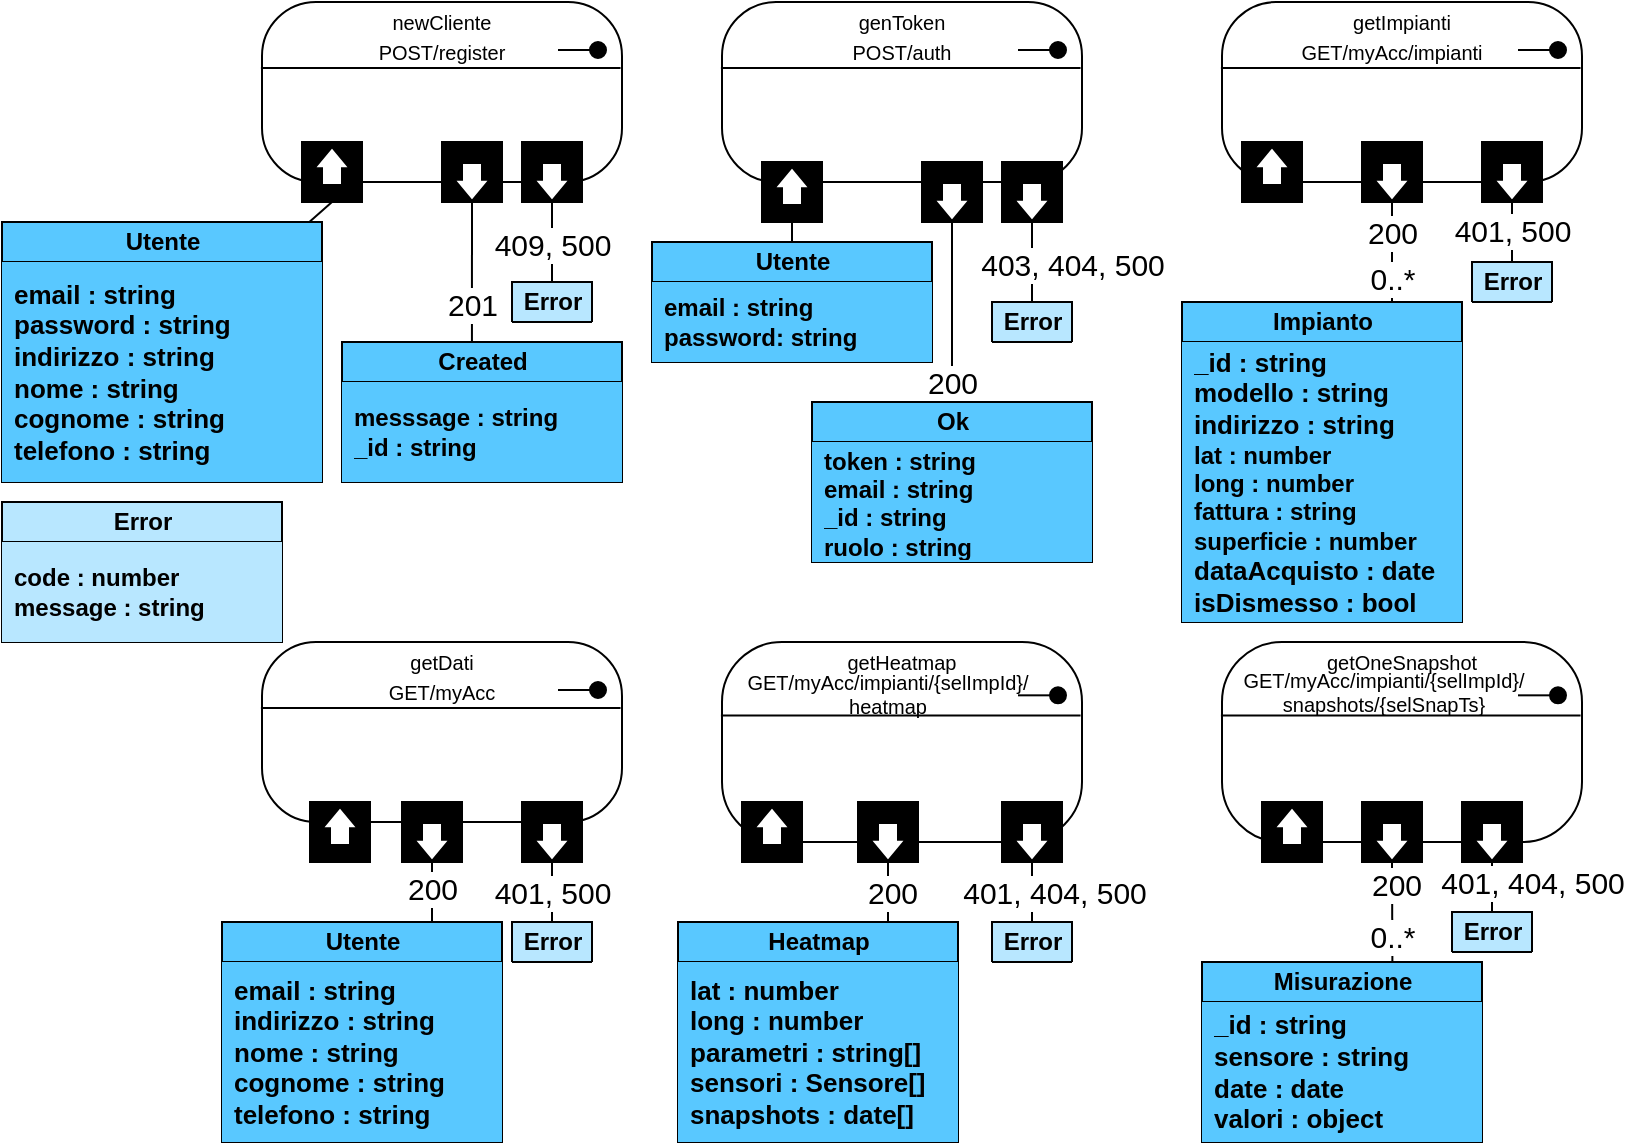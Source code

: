 <mxfile version="20.3.0" type="device"><diagram id="5ed0Qb_0LjjLpnQcjL2h" name="Page-1"><mxGraphModel dx="1038" dy="686" grid="1" gridSize="10" guides="1" tooltips="1" connect="1" arrows="1" fold="1" page="1" pageScale="1" pageWidth="827" pageHeight="1169" math="0" shadow="0"><root><mxCell id="0"/><mxCell id="1" parent="0"/><mxCell id="3_V4dceuUBvvtPfcDy3n-1" value="" style="group" parent="1" vertex="1" connectable="0"><mxGeometry x="370" y="40" width="180" height="110" as="geometry"/></mxCell><mxCell id="3_V4dceuUBvvtPfcDy3n-2" value="" style="rounded=1;arcSize=30;whiteSpace=wrap;html=1;editable=0;" parent="3_V4dceuUBvvtPfcDy3n-1" vertex="1"><mxGeometry width="180" height="90" as="geometry"/></mxCell><mxCell id="3_V4dceuUBvvtPfcDy3n-3" value="" style="endArrow=oval;html=1;rounded=0;shadow=0;strokeWidth=1;startSize=6;endSize=8;sourcePerimeterSpacing=0;fillColor=default;endFill=1;movable=0;bendable=0;cloneable=0;deletable=0;editable=0;" parent="3_V4dceuUBvvtPfcDy3n-1" edge="1"><mxGeometry width="50" height="50" relative="1" as="geometry"><mxPoint x="148" y="24" as="sourcePoint"/><mxPoint x="168" y="24" as="targetPoint"/></mxGeometry></mxCell><mxCell id="3_V4dceuUBvvtPfcDy3n-4" value="genToken" style="text;html=1;strokeColor=none;fillColor=none;align=center;verticalAlign=middle;whiteSpace=wrap;rounded=0;fontSize=10;rotatable=0;cloneable=1;deletable=0;pointerEvents=1;allowArrows=0;connectable=0;movable=0;resizable=0;" parent="3_V4dceuUBvvtPfcDy3n-1" vertex="1"><mxGeometry x="10" width="160" height="20" as="geometry"/></mxCell><mxCell id="3_V4dceuUBvvtPfcDy3n-5" value="POST/auth" style="text;html=1;strokeColor=none;fillColor=none;align=center;verticalAlign=middle;whiteSpace=wrap;rounded=0;fontSize=10;rotatable=0;cloneable=1;deletable=0;pointerEvents=1;allowArrows=0;connectable=0;movable=0;resizable=0;" parent="3_V4dceuUBvvtPfcDy3n-1" vertex="1"><mxGeometry x="30" y="20" width="120" height="10" as="geometry"/></mxCell><mxCell id="3_V4dceuUBvvtPfcDy3n-6" value="" style="text;html=1;strokeColor=none;fillColor=none;align=left;verticalAlign=top;whiteSpace=wrap;rounded=0;fontSize=10;rotatable=0;cloneable=1;deletable=0;pointerEvents=1;allowArrows=0;connectable=0;movable=0;resizable=0;" parent="3_V4dceuUBvvtPfcDy3n-1" vertex="1"><mxGeometry y="30" width="180" height="60" as="geometry"/></mxCell><mxCell id="3_V4dceuUBvvtPfcDy3n-7" value="" style="endArrow=none;html=1;rounded=0;exitX=-0.003;exitY=0.367;exitDx=0;exitDy=0;entryX=0.996;entryY=0.367;entryDx=0;entryDy=0;exitPerimeter=0;entryPerimeter=0;movable=0;bendable=0;cloneable=0;deletable=0;editable=0;" parent="3_V4dceuUBvvtPfcDy3n-1" source="3_V4dceuUBvvtPfcDy3n-2" target="3_V4dceuUBvvtPfcDy3n-2" edge="1"><mxGeometry width="50" height="50" relative="1" as="geometry"><mxPoint x="230" y="120.0" as="sourcePoint"/><mxPoint x="280" y="70" as="targetPoint"/></mxGeometry></mxCell><mxCell id="3_V4dceuUBvvtPfcDy3n-15" value="" style="group;direction=west;rotation=0;" parent="3_V4dceuUBvvtPfcDy3n-1" vertex="1" connectable="0"><mxGeometry x="20" y="80" width="30" height="30.0" as="geometry"/></mxCell><mxCell id="3_V4dceuUBvvtPfcDy3n-16" value="" style="rounded=0;whiteSpace=wrap;html=1;fillColor=#000000;" parent="3_V4dceuUBvvtPfcDy3n-15" vertex="1"><mxGeometry width="30" height="30.0" as="geometry"/></mxCell><mxCell id="3_V4dceuUBvvtPfcDy3n-17" value="" style="shape=flexArrow;endArrow=block;html=1;rounded=0;endSize=3.214;startSize=6;strokeWidth=1;shadow=0;sourcePerimeterSpacing=0;endFill=0;endWidth=6.667;fillColor=default;" parent="3_V4dceuUBvvtPfcDy3n-15" edge="1"><mxGeometry width="50" height="50" relative="1" as="geometry"><mxPoint x="15" y="22" as="sourcePoint"/><mxPoint x="15" y="2" as="targetPoint"/></mxGeometry></mxCell><mxCell id="W4BGaoFshawsyj9YFTB9-267" value="" style="group;rotatable=0;resizable=0;fontFamily=Helvetica;fontSize=11;fontColor=default;" parent="3_V4dceuUBvvtPfcDy3n-1" vertex="1" connectable="0"><mxGeometry x="100" y="80" width="30" height="30" as="geometry"/></mxCell><mxCell id="W4BGaoFshawsyj9YFTB9-268" value="" style="rounded=0;whiteSpace=wrap;html=1;fillColor=#000000;movable=1;resizable=0;rotatable=0;fontFamily=Helvetica;fontSize=11;fontColor=default;" parent="W4BGaoFshawsyj9YFTB9-267" vertex="1"><mxGeometry width="30" height="30" as="geometry"/></mxCell><mxCell id="W4BGaoFshawsyj9YFTB9-269" value="" style="shape=flexArrow;endArrow=block;html=1;rounded=0;endSize=3.214;startSize=6;strokeWidth=1;shadow=0;sourcePerimeterSpacing=0;endFill=0;endWidth=6.667;fillColor=default;movable=0;cloneable=0;deletable=0;bendable=0;editable=0;labelBackgroundColor=default;strokeColor=default;fontFamily=Helvetica;fontSize=11;fontColor=default;" parent="W4BGaoFshawsyj9YFTB9-267" edge="1"><mxGeometry width="50" height="50" relative="1" as="geometry"><mxPoint x="15" y="10" as="sourcePoint"/><mxPoint x="15" y="30" as="targetPoint"/></mxGeometry></mxCell><mxCell id="gvzC7s71bxOCPTRqmShy-18" value="" style="group;rotatable=0;resizable=0;fontSize=15;" parent="3_V4dceuUBvvtPfcDy3n-1" vertex="1" connectable="0"><mxGeometry x="140" y="80" width="30" height="30" as="geometry"/></mxCell><mxCell id="gvzC7s71bxOCPTRqmShy-19" value="" style="rounded=0;whiteSpace=wrap;html=1;fillColor=#000000;movable=1;resizable=0;rotatable=0;fontSize=15;" parent="gvzC7s71bxOCPTRqmShy-18" vertex="1"><mxGeometry width="30" height="30" as="geometry"/></mxCell><mxCell id="gvzC7s71bxOCPTRqmShy-20" value="" style="shape=flexArrow;endArrow=block;html=1;rounded=0;endSize=3.214;startSize=6;strokeWidth=1;shadow=0;sourcePerimeterSpacing=0;endFill=0;endWidth=6.667;fillColor=default;movable=0;cloneable=0;deletable=0;bendable=0;editable=0;fontSize=15;" parent="gvzC7s71bxOCPTRqmShy-18" edge="1"><mxGeometry width="50" height="50" relative="1" as="geometry"><mxPoint x="15" y="10" as="sourcePoint"/><mxPoint x="15" y="30" as="targetPoint"/></mxGeometry></mxCell><mxCell id="3_V4dceuUBvvtPfcDy3n-8" value="" style="group" parent="1" vertex="1" connectable="0"><mxGeometry x="140" y="40" width="180" height="100" as="geometry"/></mxCell><mxCell id="3_V4dceuUBvvtPfcDy3n-9" value="" style="rounded=1;arcSize=30;whiteSpace=wrap;html=1;editable=0;" parent="3_V4dceuUBvvtPfcDy3n-8" vertex="1"><mxGeometry width="180" height="90" as="geometry"/></mxCell><mxCell id="3_V4dceuUBvvtPfcDy3n-10" value="" style="endArrow=oval;html=1;rounded=0;shadow=0;strokeWidth=1;startSize=6;endSize=8;sourcePerimeterSpacing=0;fillColor=default;endFill=1;movable=0;bendable=0;cloneable=0;deletable=0;editable=0;" parent="3_V4dceuUBvvtPfcDy3n-8" edge="1"><mxGeometry width="50" height="50" relative="1" as="geometry"><mxPoint x="148" y="24" as="sourcePoint"/><mxPoint x="168" y="24" as="targetPoint"/></mxGeometry></mxCell><mxCell id="3_V4dceuUBvvtPfcDy3n-11" value="newCliente" style="text;html=1;strokeColor=none;fillColor=none;align=center;verticalAlign=middle;whiteSpace=wrap;rounded=0;fontSize=10;rotatable=0;cloneable=1;deletable=0;pointerEvents=1;allowArrows=0;connectable=0;movable=0;resizable=0;" parent="3_V4dceuUBvvtPfcDy3n-8" vertex="1"><mxGeometry x="10" width="160" height="20" as="geometry"/></mxCell><mxCell id="3_V4dceuUBvvtPfcDy3n-12" value="POST/register" style="text;html=1;strokeColor=none;fillColor=none;align=center;verticalAlign=middle;whiteSpace=wrap;rounded=0;fontSize=10;rotatable=0;cloneable=1;deletable=0;pointerEvents=1;allowArrows=0;connectable=0;movable=0;resizable=0;" parent="3_V4dceuUBvvtPfcDy3n-8" vertex="1"><mxGeometry x="30" y="20" width="120" height="10" as="geometry"/></mxCell><mxCell id="3_V4dceuUBvvtPfcDy3n-13" value="" style="text;html=1;strokeColor=none;fillColor=none;align=left;verticalAlign=top;whiteSpace=wrap;rounded=0;fontSize=10;rotatable=0;cloneable=1;deletable=0;pointerEvents=1;allowArrows=0;connectable=0;movable=0;resizable=0;" parent="3_V4dceuUBvvtPfcDy3n-8" vertex="1"><mxGeometry y="30" width="180" height="60" as="geometry"/></mxCell><mxCell id="3_V4dceuUBvvtPfcDy3n-14" value="" style="endArrow=none;html=1;rounded=0;exitX=-0.003;exitY=0.367;exitDx=0;exitDy=0;entryX=0.996;entryY=0.367;entryDx=0;entryDy=0;exitPerimeter=0;entryPerimeter=0;movable=0;bendable=0;cloneable=0;deletable=0;editable=0;" parent="3_V4dceuUBvvtPfcDy3n-8" source="3_V4dceuUBvvtPfcDy3n-9" target="3_V4dceuUBvvtPfcDy3n-9" edge="1"><mxGeometry width="50" height="50" relative="1" as="geometry"><mxPoint x="230" y="120" as="sourcePoint"/><mxPoint x="280" y="70" as="targetPoint"/></mxGeometry></mxCell><mxCell id="W4BGaoFshawsyj9YFTB9-102" value="" style="group;direction=west;rotation=0;" parent="3_V4dceuUBvvtPfcDy3n-8" vertex="1" connectable="0"><mxGeometry x="20" y="70" width="30" height="30.0" as="geometry"/></mxCell><mxCell id="W4BGaoFshawsyj9YFTB9-103" value="" style="rounded=0;whiteSpace=wrap;html=1;fillColor=#000000;" parent="W4BGaoFshawsyj9YFTB9-102" vertex="1"><mxGeometry width="30" height="30.0" as="geometry"/></mxCell><mxCell id="W4BGaoFshawsyj9YFTB9-104" value="" style="shape=flexArrow;endArrow=block;html=1;rounded=0;endSize=3.214;startSize=6;strokeWidth=1;shadow=0;sourcePerimeterSpacing=0;endFill=0;endWidth=6.667;fillColor=default;" parent="W4BGaoFshawsyj9YFTB9-102" edge="1"><mxGeometry width="50" height="50" relative="1" as="geometry"><mxPoint x="15" y="22" as="sourcePoint"/><mxPoint x="15" y="2" as="targetPoint"/></mxGeometry></mxCell><mxCell id="W4BGaoFshawsyj9YFTB9-106" value="" style="group" parent="3_V4dceuUBvvtPfcDy3n-8" vertex="1" connectable="0"><mxGeometry x="130" y="70" width="30" height="30" as="geometry"/></mxCell><mxCell id="W4BGaoFshawsyj9YFTB9-107" value="" style="rounded=0;whiteSpace=wrap;html=1;fillColor=#000000;" parent="W4BGaoFshawsyj9YFTB9-106" vertex="1"><mxGeometry width="30" height="30" as="geometry"/></mxCell><mxCell id="W4BGaoFshawsyj9YFTB9-108" value="" style="shape=flexArrow;endArrow=block;html=1;rounded=0;endSize=3.214;startSize=6;strokeWidth=1;shadow=0;sourcePerimeterSpacing=0;endFill=0;endWidth=6.667;fillColor=default;" parent="W4BGaoFshawsyj9YFTB9-106" edge="1"><mxGeometry width="50" height="50" relative="1" as="geometry"><mxPoint x="15" y="10.0" as="sourcePoint"/><mxPoint x="15" y="30" as="targetPoint"/></mxGeometry></mxCell><mxCell id="gvzC7s71bxOCPTRqmShy-1" value="" style="group" parent="3_V4dceuUBvvtPfcDy3n-8" vertex="1" connectable="0"><mxGeometry x="90" y="70" width="30" height="30" as="geometry"/></mxCell><mxCell id="gvzC7s71bxOCPTRqmShy-2" value="" style="rounded=0;whiteSpace=wrap;html=1;fillColor=#000000;" parent="gvzC7s71bxOCPTRqmShy-1" vertex="1"><mxGeometry width="30" height="30" as="geometry"/></mxCell><mxCell id="gvzC7s71bxOCPTRqmShy-3" value="" style="shape=flexArrow;endArrow=block;html=1;rounded=0;endSize=3.214;startSize=6;strokeWidth=1;shadow=0;sourcePerimeterSpacing=0;endFill=0;endWidth=6.667;fillColor=default;" parent="gvzC7s71bxOCPTRqmShy-1" edge="1"><mxGeometry width="50" height="50" relative="1" as="geometry"><mxPoint x="15" y="10.0" as="sourcePoint"/><mxPoint x="15" y="30" as="targetPoint"/></mxGeometry></mxCell><mxCell id="W4BGaoFshawsyj9YFTB9-263" style="rounded=0;orthogonalLoop=1;jettySize=auto;html=1;entryX=0.5;entryY=1;entryDx=0;entryDy=0;endArrow=none;endFill=0;fontSize=15;" parent="1" source="3_V4dceuUBvvtPfcDy3n-23" target="W4BGaoFshawsyj9YFTB9-103" edge="1"><mxGeometry relative="1" as="geometry"/></mxCell><mxCell id="3_V4dceuUBvvtPfcDy3n-23" value="Utente" style="swimlane;fontStyle=1;align=center;verticalAlign=middle;childLayout=stackLayout;horizontal=1;startSize=20;horizontalStack=0;resizeParent=1;resizeParentMax=0;resizeLast=0;collapsible=0;marginBottom=0;html=1;fillColor=#59C8FF;fillStyle=solid;" parent="1" vertex="1"><mxGeometry x="10" y="150" width="160" height="130" as="geometry"/></mxCell><mxCell id="3_V4dceuUBvvtPfcDy3n-25" value="&lt;span style=&quot;font-size: 13px;&quot;&gt;email : string&lt;/span&gt;&lt;br style=&quot;font-size: 13px;&quot;&gt;&lt;span style=&quot;font-size: 13px;&quot;&gt;password : string&lt;/span&gt;&lt;br style=&quot;font-size: 13px;&quot;&gt;&lt;span style=&quot;font-size: 13px;&quot;&gt;indirizzo : string&lt;/span&gt;&lt;br style=&quot;font-size: 13px;&quot;&gt;&lt;span style=&quot;font-size: 13px;&quot;&gt;nome : string&lt;/span&gt;&lt;br style=&quot;font-size: 13px;&quot;&gt;&lt;span style=&quot;font-size: 13px;&quot;&gt;cognome : string&lt;/span&gt;&lt;br style=&quot;font-size: 13px;&quot;&gt;&lt;span style=&quot;font-size: 13px;&quot;&gt;telefono : string&lt;/span&gt;" style="text;html=1;strokeColor=none;fillColor=#59C8FF;align=left;verticalAlign=middle;spacingLeft=4;spacingRight=4;overflow=hidden;rotatable=0;points=[[0,0.5],[1,0.5]];portConstraint=eastwest;fillStyle=solid;fontStyle=1" parent="3_V4dceuUBvvtPfcDy3n-23" vertex="1"><mxGeometry y="20" width="160" height="110" as="geometry"/></mxCell><mxCell id="W4BGaoFshawsyj9YFTB9-266" value="" style="edgeStyle=none;shape=connector;rounded=0;orthogonalLoop=1;jettySize=auto;html=1;exitX=0.5;exitY=0;exitDx=0;exitDy=0;entryX=0.5;entryY=1;entryDx=0;entryDy=0;labelBackgroundColor=default;strokeColor=default;fontFamily=Helvetica;fontSize=15;fontColor=default;endArrow=none;endFill=0;" parent="1" source="W4BGaoFshawsyj9YFTB9-1" target="W4BGaoFshawsyj9YFTB9-268" edge="1"><mxGeometry x="-0.847" y="9" relative="1" as="geometry"><mxPoint x="475" y="150" as="targetPoint"/><mxPoint as="offset"/></mxGeometry></mxCell><mxCell id="gvzC7s71bxOCPTRqmShy-10" value="200" style="edgeLabel;html=1;align=center;verticalAlign=middle;resizable=0;points=[];fontSize=15;" parent="W4BGaoFshawsyj9YFTB9-266" vertex="1" connectable="0"><mxGeometry x="-0.837" relative="1" as="geometry"><mxPoint y="-3" as="offset"/></mxGeometry></mxCell><mxCell id="W4BGaoFshawsyj9YFTB9-1" value="Ok" style="swimlane;fontStyle=1;align=center;verticalAlign=middle;childLayout=stackLayout;horizontal=1;startSize=20;horizontalStack=0;resizeParent=1;resizeParentMax=0;resizeLast=0;collapsible=0;marginBottom=0;html=1;fillColor=#59C8FF;fillStyle=solid;" parent="1" vertex="1"><mxGeometry x="415" y="240" width="140" height="80" as="geometry"/></mxCell><mxCell id="W4BGaoFshawsyj9YFTB9-2" value="token : string&lt;br&gt;email : string&lt;br&gt;_id : string&lt;br&gt;ruolo : string" style="text;html=1;strokeColor=none;fillColor=#59C8FF;align=left;verticalAlign=middle;spacingLeft=4;spacingRight=4;overflow=hidden;rotatable=0;points=[[0,0.5],[1,0.5]];portConstraint=eastwest;fillStyle=solid;fontStyle=1" parent="W4BGaoFshawsyj9YFTB9-1" vertex="1"><mxGeometry y="20" width="140" height="60" as="geometry"/></mxCell><mxCell id="W4BGaoFshawsyj9YFTB9-265" style="edgeStyle=none;shape=connector;rounded=0;orthogonalLoop=1;jettySize=auto;html=1;entryX=0.5;entryY=1;entryDx=0;entryDy=0;labelBackgroundColor=default;strokeColor=default;fontFamily=Helvetica;fontSize=15;fontColor=default;endArrow=none;endFill=0;" parent="1" source="W4BGaoFshawsyj9YFTB9-3" target="3_V4dceuUBvvtPfcDy3n-16" edge="1"><mxGeometry relative="1" as="geometry"/></mxCell><mxCell id="W4BGaoFshawsyj9YFTB9-3" value="Utente" style="swimlane;fontStyle=1;align=center;verticalAlign=middle;childLayout=stackLayout;horizontal=1;startSize=20;horizontalStack=0;resizeParent=1;resizeParentMax=0;resizeLast=0;collapsible=0;marginBottom=0;html=1;fillColor=#59C8FF;fillStyle=solid;" parent="1" vertex="1"><mxGeometry x="335" y="160" width="140" height="60" as="geometry"/></mxCell><mxCell id="W4BGaoFshawsyj9YFTB9-4" value="email : string&lt;br&gt;password: string" style="text;html=1;strokeColor=none;fillColor=#59C8FF;align=left;verticalAlign=middle;spacingLeft=4;spacingRight=4;overflow=hidden;rotatable=0;points=[[0,0.5],[1,0.5]];portConstraint=eastwest;fillStyle=solid;fontStyle=1" parent="W4BGaoFshawsyj9YFTB9-3" vertex="1"><mxGeometry y="20" width="140" height="40" as="geometry"/></mxCell><mxCell id="W4BGaoFshawsyj9YFTB9-35" value="" style="group" parent="1" vertex="1" connectable="0"><mxGeometry x="140" y="360" width="180" height="110" as="geometry"/></mxCell><mxCell id="W4BGaoFshawsyj9YFTB9-36" value="" style="rounded=1;arcSize=30;whiteSpace=wrap;html=1;editable=0;" parent="W4BGaoFshawsyj9YFTB9-35" vertex="1"><mxGeometry width="180" height="90" as="geometry"/></mxCell><mxCell id="W4BGaoFshawsyj9YFTB9-37" value="" style="endArrow=oval;html=1;rounded=0;shadow=0;strokeWidth=1;startSize=6;endSize=8;sourcePerimeterSpacing=0;fillColor=default;endFill=1;movable=0;bendable=0;cloneable=0;deletable=0;editable=0;" parent="W4BGaoFshawsyj9YFTB9-35" edge="1"><mxGeometry width="50" height="50" relative="1" as="geometry"><mxPoint x="148" y="24" as="sourcePoint"/><mxPoint x="168" y="24" as="targetPoint"/></mxGeometry></mxCell><mxCell id="W4BGaoFshawsyj9YFTB9-38" value="getDati" style="text;html=1;strokeColor=none;fillColor=none;align=center;verticalAlign=middle;whiteSpace=wrap;rounded=0;fontSize=10;rotatable=0;cloneable=1;deletable=0;pointerEvents=1;allowArrows=0;connectable=0;movable=0;resizable=0;" parent="W4BGaoFshawsyj9YFTB9-35" vertex="1"><mxGeometry x="10" width="160" height="20" as="geometry"/></mxCell><mxCell id="W4BGaoFshawsyj9YFTB9-39" value="GET/myAcc" style="text;html=1;strokeColor=none;fillColor=none;align=center;verticalAlign=middle;whiteSpace=wrap;rounded=0;fontSize=10;rotatable=0;cloneable=1;deletable=0;pointerEvents=1;allowArrows=0;connectable=0;movable=0;resizable=0;" parent="W4BGaoFshawsyj9YFTB9-35" vertex="1"><mxGeometry x="30" y="20" width="120" height="10" as="geometry"/></mxCell><mxCell id="W4BGaoFshawsyj9YFTB9-40" value="" style="text;html=1;strokeColor=none;fillColor=none;align=left;verticalAlign=top;whiteSpace=wrap;rounded=0;fontSize=10;rotatable=0;cloneable=1;deletable=0;pointerEvents=1;allowArrows=0;connectable=0;movable=0;resizable=0;" parent="W4BGaoFshawsyj9YFTB9-35" vertex="1"><mxGeometry y="30" width="180" height="60" as="geometry"/></mxCell><mxCell id="W4BGaoFshawsyj9YFTB9-41" value="" style="endArrow=none;html=1;rounded=0;exitX=-0.003;exitY=0.367;exitDx=0;exitDy=0;entryX=0.996;entryY=0.367;entryDx=0;entryDy=0;exitPerimeter=0;entryPerimeter=0;movable=0;bendable=0;cloneable=0;deletable=0;editable=0;" parent="W4BGaoFshawsyj9YFTB9-35" source="W4BGaoFshawsyj9YFTB9-36" target="W4BGaoFshawsyj9YFTB9-36" edge="1"><mxGeometry width="50" height="50" relative="1" as="geometry"><mxPoint x="230" y="120" as="sourcePoint"/><mxPoint x="280" y="70" as="targetPoint"/></mxGeometry></mxCell><mxCell id="W4BGaoFshawsyj9YFTB9-109" value="" style="group" parent="W4BGaoFshawsyj9YFTB9-35" vertex="1" connectable="0"><mxGeometry x="70" y="80" width="30" height="30.0" as="geometry"/></mxCell><mxCell id="W4BGaoFshawsyj9YFTB9-110" value="" style="rounded=0;whiteSpace=wrap;html=1;fillColor=#000000;" parent="W4BGaoFshawsyj9YFTB9-109" vertex="1"><mxGeometry width="30" height="30.0" as="geometry"/></mxCell><mxCell id="W4BGaoFshawsyj9YFTB9-111" value="" style="shape=flexArrow;endArrow=block;html=1;rounded=0;endSize=3.214;startSize=6;strokeWidth=1;shadow=0;sourcePerimeterSpacing=0;endFill=0;endWidth=6.667;fillColor=default;" parent="W4BGaoFshawsyj9YFTB9-109" edge="1"><mxGeometry width="50" height="50" relative="1" as="geometry"><mxPoint x="15" y="10" as="sourcePoint"/><mxPoint x="15" y="30.0" as="targetPoint"/></mxGeometry></mxCell><mxCell id="W4BGaoFshawsyj9YFTB9-115" value="" style="group;direction=west;rotation=0;" parent="W4BGaoFshawsyj9YFTB9-35" vertex="1" connectable="0"><mxGeometry x="24" y="80" width="30" height="30.0" as="geometry"/></mxCell><mxCell id="W4BGaoFshawsyj9YFTB9-116" value="" style="rounded=0;whiteSpace=wrap;html=1;fillColor=#000000;" parent="W4BGaoFshawsyj9YFTB9-115" vertex="1"><mxGeometry width="30" height="30.0" as="geometry"/></mxCell><mxCell id="W4BGaoFshawsyj9YFTB9-117" value="" style="shape=flexArrow;endArrow=block;html=1;rounded=0;endSize=3.214;startSize=6;strokeWidth=1;shadow=0;sourcePerimeterSpacing=0;endFill=0;endWidth=6.667;fillColor=default;" parent="W4BGaoFshawsyj9YFTB9-115" edge="1"><mxGeometry width="50" height="50" relative="1" as="geometry"><mxPoint x="15" y="22" as="sourcePoint"/><mxPoint x="15" y="2" as="targetPoint"/></mxGeometry></mxCell><mxCell id="W4BGaoFshawsyj9YFTB9-42" value="" style="group" parent="1" vertex="1" connectable="0"><mxGeometry x="370" y="360" width="180" height="110" as="geometry"/></mxCell><mxCell id="W4BGaoFshawsyj9YFTB9-43" value="" style="rounded=1;arcSize=30;whiteSpace=wrap;html=1;editable=0;" parent="W4BGaoFshawsyj9YFTB9-42" vertex="1"><mxGeometry width="180.0" height="100.0" as="geometry"/></mxCell><mxCell id="W4BGaoFshawsyj9YFTB9-44" value="" style="endArrow=oval;html=1;rounded=0;shadow=0;strokeWidth=1;startSize=6;endSize=8;sourcePerimeterSpacing=0;fillColor=default;endFill=1;movable=0;bendable=0;cloneable=0;deletable=0;editable=0;" parent="W4BGaoFshawsyj9YFTB9-42" edge="1"><mxGeometry width="50" height="50" relative="1" as="geometry"><mxPoint x="148.0" y="26.667" as="sourcePoint"/><mxPoint x="168.0" y="26.667" as="targetPoint"/></mxGeometry></mxCell><mxCell id="W4BGaoFshawsyj9YFTB9-45" value="getHeatmap" style="text;html=1;strokeColor=none;fillColor=none;align=center;verticalAlign=middle;whiteSpace=wrap;rounded=0;fontSize=10;rotatable=0;cloneable=1;deletable=0;pointerEvents=1;allowArrows=0;connectable=0;movable=0;resizable=0;" parent="W4BGaoFshawsyj9YFTB9-42" vertex="1"><mxGeometry x="10" width="160" height="20" as="geometry"/></mxCell><mxCell id="W4BGaoFshawsyj9YFTB9-46" value="GET/myAcc/impianti/{selImpId}/&lt;br&gt;heatmap" style="text;html=1;strokeColor=none;fillColor=none;align=center;verticalAlign=middle;whiteSpace=wrap;rounded=0;fontSize=10;rotatable=0;cloneable=1;deletable=0;pointerEvents=1;allowArrows=0;connectable=0;movable=0;resizable=0;" parent="W4BGaoFshawsyj9YFTB9-42" vertex="1"><mxGeometry x="23" y="21" width="120" height="10" as="geometry"/></mxCell><mxCell id="W4BGaoFshawsyj9YFTB9-47" value="" style="text;html=1;strokeColor=none;fillColor=none;align=left;verticalAlign=top;whiteSpace=wrap;rounded=0;fontSize=10;rotatable=0;cloneable=1;deletable=0;pointerEvents=1;allowArrows=0;connectable=0;movable=0;resizable=0;spacing=5;" parent="W4BGaoFshawsyj9YFTB9-42" vertex="1"><mxGeometry y="30" width="180" height="60" as="geometry"/></mxCell><mxCell id="W4BGaoFshawsyj9YFTB9-48" value="" style="endArrow=none;html=1;rounded=0;exitX=-0.003;exitY=0.367;exitDx=0;exitDy=0;entryX=0.996;entryY=0.367;entryDx=0;entryDy=0;exitPerimeter=0;entryPerimeter=0;movable=0;bendable=0;cloneable=0;deletable=0;editable=0;" parent="W4BGaoFshawsyj9YFTB9-42" source="W4BGaoFshawsyj9YFTB9-43" target="W4BGaoFshawsyj9YFTB9-43" edge="1"><mxGeometry width="50" height="50" relative="1" as="geometry"><mxPoint x="230.0" y="133.333" as="sourcePoint"/><mxPoint x="280" y="77.778" as="targetPoint"/></mxGeometry></mxCell><mxCell id="gvzC7s71bxOCPTRqmShy-40" value="" style="group;rotatable=0;resizable=0;fontSize=15;" parent="W4BGaoFshawsyj9YFTB9-42" vertex="1" connectable="0"><mxGeometry x="140" y="80" width="30" height="30" as="geometry"/></mxCell><mxCell id="gvzC7s71bxOCPTRqmShy-41" value="" style="rounded=0;whiteSpace=wrap;html=1;fillColor=#000000;movable=1;resizable=0;rotatable=0;fontSize=15;" parent="gvzC7s71bxOCPTRqmShy-40" vertex="1"><mxGeometry width="30" height="30" as="geometry"/></mxCell><mxCell id="gvzC7s71bxOCPTRqmShy-42" value="" style="shape=flexArrow;endArrow=block;html=1;rounded=0;endSize=3.214;startSize=6;strokeWidth=1;shadow=0;sourcePerimeterSpacing=0;endFill=0;endWidth=6.667;fillColor=default;movable=0;cloneable=0;deletable=0;bendable=0;editable=0;fontSize=15;" parent="gvzC7s71bxOCPTRqmShy-40" edge="1"><mxGeometry width="50" height="50" relative="1" as="geometry"><mxPoint x="15" y="10" as="sourcePoint"/><mxPoint x="15" y="30" as="targetPoint"/></mxGeometry></mxCell><mxCell id="W4BGaoFshawsyj9YFTB9-160" value="" style="group;direction=west;rotation=0;resizable=0;rotatable=0;" parent="W4BGaoFshawsyj9YFTB9-42" vertex="1" connectable="0"><mxGeometry x="10" y="80" width="30" height="30" as="geometry"/></mxCell><mxCell id="W4BGaoFshawsyj9YFTB9-161" value="" style="rounded=0;whiteSpace=wrap;html=1;fillColor=#000000;rotatable=0;resizable=0;movable=1;deletable=0;" parent="W4BGaoFshawsyj9YFTB9-160" vertex="1"><mxGeometry width="30" height="30" as="geometry"/></mxCell><mxCell id="W4BGaoFshawsyj9YFTB9-162" value="" style="shape=flexArrow;endArrow=block;html=1;rounded=0;endSize=3.214;startSize=6;strokeWidth=1;shadow=0;sourcePerimeterSpacing=0;endFill=0;endWidth=6.667;fillColor=default;deletable=0;bendable=0;editable=0;" parent="W4BGaoFshawsyj9YFTB9-160" edge="1"><mxGeometry width="50" height="50" relative="1" as="geometry"><mxPoint x="15" y="22" as="sourcePoint"/><mxPoint x="15" y="2" as="targetPoint"/></mxGeometry></mxCell><mxCell id="W4BGaoFshawsyj9YFTB9-163" value="" style="group;rotatable=0;resizable=0;" parent="W4BGaoFshawsyj9YFTB9-42" vertex="1" connectable="0"><mxGeometry x="68" y="80" width="30" height="30" as="geometry"/></mxCell><mxCell id="W4BGaoFshawsyj9YFTB9-164" value="" style="rounded=0;whiteSpace=wrap;html=1;fillColor=#000000;movable=1;resizable=0;rotatable=0;" parent="W4BGaoFshawsyj9YFTB9-163" vertex="1"><mxGeometry width="30" height="30" as="geometry"/></mxCell><mxCell id="W4BGaoFshawsyj9YFTB9-165" value="" style="shape=flexArrow;endArrow=block;html=1;rounded=0;endSize=3.214;startSize=6;strokeWidth=1;shadow=0;sourcePerimeterSpacing=0;endFill=0;endWidth=6.667;fillColor=default;movable=0;cloneable=0;deletable=0;bendable=0;editable=0;" parent="W4BGaoFshawsyj9YFTB9-163" edge="1"><mxGeometry width="50" height="50" relative="1" as="geometry"><mxPoint x="15" y="10" as="sourcePoint"/><mxPoint x="15" y="30" as="targetPoint"/></mxGeometry></mxCell><mxCell id="W4BGaoFshawsyj9YFTB9-49" value="" style="group" parent="1" vertex="1" connectable="0"><mxGeometry x="620" y="40" width="180" height="100" as="geometry"/></mxCell><mxCell id="W4BGaoFshawsyj9YFTB9-50" value="" style="rounded=1;arcSize=30;whiteSpace=wrap;html=1;editable=0;" parent="W4BGaoFshawsyj9YFTB9-49" vertex="1"><mxGeometry width="180" height="90" as="geometry"/></mxCell><mxCell id="W4BGaoFshawsyj9YFTB9-51" value="" style="endArrow=oval;html=1;rounded=0;shadow=0;strokeWidth=1;startSize=6;endSize=8;sourcePerimeterSpacing=0;fillColor=default;endFill=1;movable=0;bendable=0;cloneable=0;deletable=0;editable=0;" parent="W4BGaoFshawsyj9YFTB9-49" edge="1"><mxGeometry width="50" height="50" relative="1" as="geometry"><mxPoint x="148" y="24" as="sourcePoint"/><mxPoint x="168" y="24" as="targetPoint"/></mxGeometry></mxCell><mxCell id="W4BGaoFshawsyj9YFTB9-52" value="getImpianti" style="text;html=1;strokeColor=none;fillColor=none;align=center;verticalAlign=middle;whiteSpace=wrap;rounded=0;fontSize=10;rotatable=0;cloneable=1;deletable=0;pointerEvents=1;allowArrows=0;connectable=0;movable=0;resizable=0;" parent="W4BGaoFshawsyj9YFTB9-49" vertex="1"><mxGeometry x="10" width="160" height="20" as="geometry"/></mxCell><mxCell id="W4BGaoFshawsyj9YFTB9-53" value="GET/myAcc/impianti" style="text;html=1;strokeColor=none;fillColor=none;align=center;verticalAlign=middle;whiteSpace=wrap;rounded=0;fontSize=10;rotatable=0;cloneable=1;deletable=0;pointerEvents=1;allowArrows=0;connectable=0;movable=0;resizable=0;" parent="W4BGaoFshawsyj9YFTB9-49" vertex="1"><mxGeometry x="25" y="20" width="120" height="10" as="geometry"/></mxCell><mxCell id="W4BGaoFshawsyj9YFTB9-54" value="" style="text;html=1;strokeColor=none;fillColor=none;align=left;verticalAlign=top;whiteSpace=wrap;rounded=0;fontSize=10;rotatable=0;cloneable=1;deletable=0;pointerEvents=1;allowArrows=0;connectable=0;movable=0;resizable=0;" parent="W4BGaoFshawsyj9YFTB9-49" vertex="1"><mxGeometry y="30" width="180" height="60" as="geometry"/></mxCell><mxCell id="W4BGaoFshawsyj9YFTB9-55" value="" style="endArrow=none;html=1;rounded=0;exitX=-0.003;exitY=0.367;exitDx=0;exitDy=0;entryX=0.996;entryY=0.367;entryDx=0;entryDy=0;exitPerimeter=0;entryPerimeter=0;movable=0;bendable=0;cloneable=0;deletable=0;editable=0;" parent="W4BGaoFshawsyj9YFTB9-49" source="W4BGaoFshawsyj9YFTB9-50" target="W4BGaoFshawsyj9YFTB9-50" edge="1"><mxGeometry width="50" height="50" relative="1" as="geometry"><mxPoint x="230" y="120" as="sourcePoint"/><mxPoint x="280" y="70" as="targetPoint"/></mxGeometry></mxCell><mxCell id="W4BGaoFshawsyj9YFTB9-157" value="" style="group;rotatable=0;resizable=0;" parent="W4BGaoFshawsyj9YFTB9-49" vertex="1" connectable="0"><mxGeometry x="70" y="70" width="30" height="30" as="geometry"/></mxCell><mxCell id="W4BGaoFshawsyj9YFTB9-158" value="" style="rounded=0;whiteSpace=wrap;html=1;fillColor=#000000;movable=1;resizable=0;rotatable=0;" parent="W4BGaoFshawsyj9YFTB9-157" vertex="1"><mxGeometry width="30" height="30" as="geometry"/></mxCell><mxCell id="W4BGaoFshawsyj9YFTB9-159" value="" style="shape=flexArrow;endArrow=block;html=1;rounded=0;endSize=3.214;startSize=6;strokeWidth=1;shadow=0;sourcePerimeterSpacing=0;endFill=0;endWidth=6.667;fillColor=default;movable=0;cloneable=0;deletable=0;bendable=0;editable=0;" parent="W4BGaoFshawsyj9YFTB9-157" edge="1"><mxGeometry width="50" height="50" relative="1" as="geometry"><mxPoint x="15" y="10" as="sourcePoint"/><mxPoint x="15" y="30" as="targetPoint"/></mxGeometry></mxCell><mxCell id="W4BGaoFshawsyj9YFTB9-154" value="" style="group;direction=west;rotation=0;resizable=0;rotatable=0;" parent="W4BGaoFshawsyj9YFTB9-49" vertex="1" connectable="0"><mxGeometry x="10" y="70" width="30" height="30" as="geometry"/></mxCell><mxCell id="W4BGaoFshawsyj9YFTB9-155" value="" style="rounded=0;whiteSpace=wrap;html=1;fillColor=#000000;rotatable=0;resizable=0;movable=1;deletable=0;" parent="W4BGaoFshawsyj9YFTB9-154" vertex="1"><mxGeometry width="30" height="30" as="geometry"/></mxCell><mxCell id="W4BGaoFshawsyj9YFTB9-156" value="" style="shape=flexArrow;endArrow=block;html=1;rounded=0;endSize=3.214;startSize=6;strokeWidth=1;shadow=0;sourcePerimeterSpacing=0;endFill=0;endWidth=6.667;fillColor=default;deletable=0;bendable=0;editable=0;" parent="W4BGaoFshawsyj9YFTB9-154" edge="1"><mxGeometry width="50" height="50" relative="1" as="geometry"><mxPoint x="15" y="22" as="sourcePoint"/><mxPoint x="15" y="2" as="targetPoint"/></mxGeometry></mxCell><mxCell id="gvzC7s71bxOCPTRqmShy-34" value="" style="group;rotatable=0;resizable=0;fontSize=15;" parent="W4BGaoFshawsyj9YFTB9-49" vertex="1" connectable="0"><mxGeometry x="130" y="70" width="30" height="30" as="geometry"/></mxCell><mxCell id="gvzC7s71bxOCPTRqmShy-35" value="" style="rounded=0;whiteSpace=wrap;html=1;fillColor=#000000;movable=1;resizable=0;rotatable=0;fontSize=15;" parent="gvzC7s71bxOCPTRqmShy-34" vertex="1"><mxGeometry width="30" height="30" as="geometry"/></mxCell><mxCell id="gvzC7s71bxOCPTRqmShy-36" value="" style="shape=flexArrow;endArrow=block;html=1;rounded=0;endSize=3.214;startSize=6;strokeWidth=1;shadow=0;sourcePerimeterSpacing=0;endFill=0;endWidth=6.667;fillColor=default;movable=0;cloneable=0;deletable=0;bendable=0;editable=0;fontSize=15;" parent="gvzC7s71bxOCPTRqmShy-34" edge="1"><mxGeometry width="50" height="50" relative="1" as="geometry"><mxPoint x="15" y="10" as="sourcePoint"/><mxPoint x="15" y="30" as="targetPoint"/></mxGeometry></mxCell><mxCell id="W4BGaoFshawsyj9YFTB9-86" value="" style="group" parent="1" vertex="1" connectable="0"><mxGeometry x="620" y="360" width="180" height="110" as="geometry"/></mxCell><mxCell id="W4BGaoFshawsyj9YFTB9-87" value="" style="rounded=1;arcSize=30;whiteSpace=wrap;html=1;editable=0;" parent="W4BGaoFshawsyj9YFTB9-86" vertex="1"><mxGeometry width="180.0" height="100.0" as="geometry"/></mxCell><mxCell id="W4BGaoFshawsyj9YFTB9-88" value="" style="endArrow=oval;html=1;rounded=0;shadow=0;strokeWidth=1;startSize=6;endSize=8;sourcePerimeterSpacing=0;fillColor=default;endFill=1;movable=0;bendable=0;cloneable=0;deletable=0;editable=0;" parent="W4BGaoFshawsyj9YFTB9-86" edge="1"><mxGeometry width="50" height="50" relative="1" as="geometry"><mxPoint x="148.0" y="26.667" as="sourcePoint"/><mxPoint x="168.0" y="26.667" as="targetPoint"/></mxGeometry></mxCell><mxCell id="W4BGaoFshawsyj9YFTB9-89" value="getOneSnapshot" style="text;html=1;strokeColor=none;fillColor=none;align=center;verticalAlign=middle;whiteSpace=wrap;rounded=0;fontSize=10;rotatable=0;cloneable=1;deletable=0;pointerEvents=1;allowArrows=0;connectable=0;movable=0;resizable=0;" parent="W4BGaoFshawsyj9YFTB9-86" vertex="1"><mxGeometry x="10" width="160" height="20" as="geometry"/></mxCell><mxCell id="W4BGaoFshawsyj9YFTB9-90" value="GET/myAcc/impianti/{selImpId}/&lt;br&gt;snapshots/{selSnapTs}" style="text;html=1;strokeColor=none;fillColor=none;align=center;verticalAlign=middle;whiteSpace=wrap;rounded=0;fontSize=10;rotatable=0;cloneable=1;deletable=0;pointerEvents=1;allowArrows=0;connectable=0;movable=0;resizable=0;" parent="W4BGaoFshawsyj9YFTB9-86" vertex="1"><mxGeometry x="21" y="20" width="120" height="10" as="geometry"/></mxCell><mxCell id="W4BGaoFshawsyj9YFTB9-91" value="" style="text;html=1;strokeColor=none;fillColor=none;align=left;verticalAlign=top;whiteSpace=wrap;rounded=0;fontSize=10;rotatable=0;cloneable=1;deletable=0;pointerEvents=1;allowArrows=0;connectable=0;movable=0;resizable=0;" parent="W4BGaoFshawsyj9YFTB9-86" vertex="1"><mxGeometry y="30" width="180" height="60" as="geometry"/></mxCell><mxCell id="W4BGaoFshawsyj9YFTB9-92" value="" style="endArrow=none;html=1;rounded=0;exitX=-0.003;exitY=0.367;exitDx=0;exitDy=0;entryX=0.996;entryY=0.367;entryDx=0;entryDy=0;exitPerimeter=0;entryPerimeter=0;movable=0;bendable=0;cloneable=0;deletable=0;editable=0;" parent="W4BGaoFshawsyj9YFTB9-86" source="W4BGaoFshawsyj9YFTB9-87" target="W4BGaoFshawsyj9YFTB9-87" edge="1"><mxGeometry width="50" height="50" relative="1" as="geometry"><mxPoint x="230.0" y="133.333" as="sourcePoint"/><mxPoint x="280" y="77.778" as="targetPoint"/></mxGeometry></mxCell><mxCell id="W4BGaoFshawsyj9YFTB9-198" value="" style="group;direction=west;rotation=0;resizable=0;rotatable=0;" parent="W4BGaoFshawsyj9YFTB9-86" vertex="1" connectable="0"><mxGeometry x="20" y="80" width="30" height="30" as="geometry"/></mxCell><mxCell id="W4BGaoFshawsyj9YFTB9-199" value="" style="rounded=0;whiteSpace=wrap;html=1;fillColor=#000000;rotatable=0;resizable=0;movable=1;deletable=0;" parent="W4BGaoFshawsyj9YFTB9-198" vertex="1"><mxGeometry width="30" height="30" as="geometry"/></mxCell><mxCell id="W4BGaoFshawsyj9YFTB9-200" value="" style="shape=flexArrow;endArrow=block;html=1;rounded=0;endSize=3.214;startSize=6;strokeWidth=1;shadow=0;sourcePerimeterSpacing=0;endFill=0;endWidth=6.667;fillColor=default;deletable=0;bendable=0;editable=0;" parent="W4BGaoFshawsyj9YFTB9-198" edge="1"><mxGeometry width="50" height="50" relative="1" as="geometry"><mxPoint x="15" y="22" as="sourcePoint"/><mxPoint x="15" y="2" as="targetPoint"/></mxGeometry></mxCell><mxCell id="W4BGaoFshawsyj9YFTB9-201" value="" style="group;rotatable=0;resizable=0;" parent="W4BGaoFshawsyj9YFTB9-86" vertex="1" connectable="0"><mxGeometry x="70" y="80" width="30" height="30" as="geometry"/></mxCell><mxCell id="W4BGaoFshawsyj9YFTB9-202" value="" style="rounded=0;whiteSpace=wrap;html=1;fillColor=#000000;movable=1;resizable=0;rotatable=0;" parent="W4BGaoFshawsyj9YFTB9-201" vertex="1"><mxGeometry width="30" height="30" as="geometry"/></mxCell><mxCell id="W4BGaoFshawsyj9YFTB9-203" value="" style="shape=flexArrow;endArrow=block;html=1;rounded=0;endSize=3.214;startSize=6;strokeWidth=1;shadow=0;sourcePerimeterSpacing=0;endFill=0;endWidth=6.667;fillColor=default;movable=0;cloneable=0;deletable=0;bendable=0;editable=0;" parent="W4BGaoFshawsyj9YFTB9-201" edge="1"><mxGeometry width="50" height="50" relative="1" as="geometry"><mxPoint x="15" y="10" as="sourcePoint"/><mxPoint x="15" y="30" as="targetPoint"/></mxGeometry></mxCell><mxCell id="gvzC7s71bxOCPTRqmShy-46" value="" style="group;rotatable=0;resizable=0;fontSize=15;" parent="W4BGaoFshawsyj9YFTB9-86" vertex="1" connectable="0"><mxGeometry x="120" y="80" width="30" height="30" as="geometry"/></mxCell><mxCell id="gvzC7s71bxOCPTRqmShy-47" value="" style="rounded=0;whiteSpace=wrap;html=1;fillColor=#000000;movable=1;resizable=0;rotatable=0;fontSize=15;" parent="gvzC7s71bxOCPTRqmShy-46" vertex="1"><mxGeometry width="30" height="30" as="geometry"/></mxCell><mxCell id="gvzC7s71bxOCPTRqmShy-48" value="" style="shape=flexArrow;endArrow=block;html=1;rounded=0;endSize=3.214;startSize=6;strokeWidth=1;shadow=0;sourcePerimeterSpacing=0;endFill=0;endWidth=6.667;fillColor=default;movable=0;cloneable=0;deletable=0;bendable=0;editable=0;fontSize=15;" parent="gvzC7s71bxOCPTRqmShy-46" edge="1"><mxGeometry width="50" height="50" relative="1" as="geometry"><mxPoint x="15" y="10" as="sourcePoint"/><mxPoint x="15" y="30" as="targetPoint"/></mxGeometry></mxCell><mxCell id="W4BGaoFshawsyj9YFTB9-264" value="" style="edgeStyle=none;shape=connector;rounded=0;orthogonalLoop=1;jettySize=auto;html=1;exitX=0.464;exitY=0.011;exitDx=0;exitDy=0;labelBackgroundColor=default;strokeColor=default;fontFamily=Helvetica;fontSize=15;fontColor=default;endArrow=none;endFill=0;exitPerimeter=0;entryX=0.5;entryY=1;entryDx=0;entryDy=0;" parent="1" source="W4BGaoFshawsyj9YFTB9-96" target="gvzC7s71bxOCPTRqmShy-2" edge="1"><mxGeometry x="-0.602" y="3" relative="1" as="geometry"><mxPoint x="275" y="110" as="targetPoint"/><mxPoint as="offset"/></mxGeometry></mxCell><mxCell id="gvzC7s71bxOCPTRqmShy-9" value="201" style="edgeLabel;html=1;align=center;verticalAlign=middle;resizable=0;points=[];fontSize=15;" parent="W4BGaoFshawsyj9YFTB9-264" vertex="1" connectable="0"><mxGeometry x="-0.62" relative="1" as="geometry"><mxPoint y="-7" as="offset"/></mxGeometry></mxCell><mxCell id="W4BGaoFshawsyj9YFTB9-96" value="Created" style="swimlane;fontStyle=1;align=center;verticalAlign=middle;childLayout=stackLayout;horizontal=1;startSize=20;horizontalStack=0;resizeParent=1;resizeParentMax=0;resizeLast=0;collapsible=0;marginBottom=0;html=1;fillColor=#59C8FF;fillStyle=solid;" parent="1" vertex="1"><mxGeometry x="180" y="210" width="140" height="70" as="geometry"/></mxCell><mxCell id="W4BGaoFshawsyj9YFTB9-97" value="messsage : string&lt;br&gt;_id : string" style="text;html=1;strokeColor=none;fillColor=#59C8FF;align=left;verticalAlign=middle;spacingLeft=4;spacingRight=4;overflow=hidden;rotatable=0;points=[[0,0.5],[1,0.5]];portConstraint=eastwest;fillStyle=solid;fontStyle=1" parent="W4BGaoFshawsyj9YFTB9-96" vertex="1"><mxGeometry y="20" width="140" height="50" as="geometry"/></mxCell><mxCell id="W4BGaoFshawsyj9YFTB9-229" value="Misurazione" style="swimlane;fontStyle=1;align=center;verticalAlign=middle;childLayout=stackLayout;horizontal=1;startSize=20;horizontalStack=0;resizeParent=1;resizeParentMax=0;resizeLast=0;collapsible=0;marginBottom=0;html=1;fillColor=#59C8FF;fillStyle=solid;" parent="1" vertex="1"><mxGeometry x="610" y="520" width="140" height="90" as="geometry"/></mxCell><mxCell id="W4BGaoFshawsyj9YFTB9-230" value="&lt;span style=&quot;font-size: 13px&quot;&gt;_id : string&lt;br&gt;sensore : string&lt;br&gt;date : date&lt;/span&gt;&lt;br style=&quot;font-size: 13px&quot;&gt;&lt;span style=&quot;font-size: 13px&quot;&gt;valori : object&lt;/span&gt;" style="text;html=1;strokeColor=none;fillColor=#59C8FF;align=left;verticalAlign=middle;spacingLeft=4;spacingRight=4;overflow=hidden;rotatable=0;points=[[0,0.5],[1,0.5]];portConstraint=eastwest;fillStyle=solid;fontStyle=1" parent="W4BGaoFshawsyj9YFTB9-229" vertex="1"><mxGeometry y="20" width="140" height="70" as="geometry"/></mxCell><mxCell id="W4BGaoFshawsyj9YFTB9-261" value="Utente" style="swimlane;fontStyle=1;align=center;verticalAlign=middle;childLayout=stackLayout;horizontal=1;startSize=20;horizontalStack=0;resizeParent=1;resizeParentMax=0;resizeLast=0;collapsible=0;marginBottom=0;html=1;fillColor=#59C8FF;fillStyle=solid;" parent="1" vertex="1"><mxGeometry x="120" y="500" width="140" height="110" as="geometry"/></mxCell><mxCell id="W4BGaoFshawsyj9YFTB9-262" value="&lt;span style=&quot;font-size: 13px;&quot;&gt;email : string&lt;/span&gt;&lt;br style=&quot;font-size: 13px;&quot;&gt;&lt;span style=&quot;font-size: 13px;&quot;&gt;indirizzo : string&lt;/span&gt;&lt;br style=&quot;font-size: 13px;&quot;&gt;&lt;span style=&quot;font-size: 13px;&quot;&gt;nome : string&lt;/span&gt;&lt;br style=&quot;font-size: 13px;&quot;&gt;&lt;span style=&quot;font-size: 13px;&quot;&gt;cognome : string&lt;/span&gt;&lt;br style=&quot;font-size: 13px;&quot;&gt;&lt;span style=&quot;font-size: 13px;&quot;&gt;telefono : string&lt;/span&gt;" style="text;html=1;strokeColor=none;fillColor=#59C8FF;align=left;verticalAlign=middle;spacingLeft=4;spacingRight=4;overflow=hidden;rotatable=0;points=[[0,0.5],[1,0.5]];portConstraint=eastwest;fillStyle=solid;fontStyle=1" parent="W4BGaoFshawsyj9YFTB9-261" vertex="1"><mxGeometry y="20" width="140" height="90" as="geometry"/></mxCell><mxCell id="W4BGaoFshawsyj9YFTB9-273" style="edgeStyle=none;shape=connector;rounded=0;orthogonalLoop=1;jettySize=auto;html=1;entryX=0.75;entryY=0;entryDx=0;entryDy=0;labelBackgroundColor=default;strokeColor=default;fontFamily=Helvetica;fontSize=15;fontColor=default;endArrow=none;endFill=0;" parent="1" source="W4BGaoFshawsyj9YFTB9-110" target="W4BGaoFshawsyj9YFTB9-261" edge="1"><mxGeometry relative="1" as="geometry"/></mxCell><mxCell id="W4BGaoFshawsyj9YFTB9-297" value="200" style="edgeLabel;html=1;align=center;verticalAlign=middle;resizable=0;points=[];fontSize=15;fontFamily=Helvetica;fontColor=default;" parent="W4BGaoFshawsyj9YFTB9-273" vertex="1" connectable="0"><mxGeometry x="-0.501" y="1" relative="1" as="geometry"><mxPoint x="-1" y="5" as="offset"/></mxGeometry></mxCell><mxCell id="W4BGaoFshawsyj9YFTB9-274" value="Impianto" style="swimlane;fontStyle=1;align=center;verticalAlign=middle;childLayout=stackLayout;horizontal=1;startSize=20;horizontalStack=0;resizeParent=1;resizeParentMax=0;resizeLast=0;collapsible=0;marginBottom=0;html=1;fillColor=#59C8FF;fillStyle=solid;" parent="1" vertex="1"><mxGeometry x="600" y="190" width="140" height="160" as="geometry"/></mxCell><mxCell id="W4BGaoFshawsyj9YFTB9-275" value="&lt;span style=&quot;font-size: 13px;&quot;&gt;_id : string&lt;/span&gt;&lt;br style=&quot;font-size: 13px;&quot;&gt;&lt;span style=&quot;font-size: 13px;&quot;&gt;modello : string&lt;/span&gt;&lt;br style=&quot;font-size: 13px;&quot;&gt;&lt;span style=&quot;font-size: 13px;&quot;&gt;indirizzo : string&lt;br&gt;&lt;/span&gt;lat : number&lt;br&gt;long : number&lt;br&gt;fattura : string&lt;br&gt;superficie : number&lt;br style=&quot;font-size: 13px;&quot;&gt;&lt;span style=&quot;font-size: 13px;&quot;&gt;dataAcquisto : date&lt;/span&gt;&lt;br style=&quot;font-size: 13px;&quot;&gt;&lt;span style=&quot;font-size: 13px;&quot;&gt;isDismesso : bool&lt;/span&gt;" style="text;html=1;strokeColor=none;fillColor=#59C8FF;align=left;verticalAlign=middle;spacingLeft=4;spacingRight=4;overflow=hidden;rotatable=0;points=[[0,0.5],[1,0.5]];portConstraint=eastwest;fillStyle=solid;fontStyle=1" parent="W4BGaoFshawsyj9YFTB9-274" vertex="1"><mxGeometry y="20" width="140" height="140" as="geometry"/></mxCell><mxCell id="W4BGaoFshawsyj9YFTB9-276" style="edgeStyle=none;shape=connector;rounded=0;orthogonalLoop=1;jettySize=auto;html=1;entryX=0.75;entryY=0;entryDx=0;entryDy=0;labelBackgroundColor=default;strokeColor=default;fontFamily=Helvetica;fontSize=15;fontColor=default;endArrow=none;endFill=0;exitX=0.5;exitY=1;exitDx=0;exitDy=0;" parent="1" source="W4BGaoFshawsyj9YFTB9-158" target="W4BGaoFshawsyj9YFTB9-274" edge="1"><mxGeometry relative="1" as="geometry"><mxPoint x="755" y="210" as="sourcePoint"/></mxGeometry></mxCell><mxCell id="W4BGaoFshawsyj9YFTB9-277" value="0..*" style="edgeLabel;html=1;align=center;verticalAlign=middle;resizable=0;points=[];fontSize=15;fontFamily=Helvetica;fontColor=default;" parent="W4BGaoFshawsyj9YFTB9-276" vertex="1" connectable="0"><mxGeometry x="0.706" y="2" relative="1" as="geometry"><mxPoint x="-2" y="-5" as="offset"/></mxGeometry></mxCell><mxCell id="W4BGaoFshawsyj9YFTB9-298" value="200" style="edgeLabel;html=1;align=center;verticalAlign=middle;resizable=0;points=[];fontSize=15;fontFamily=Helvetica;fontColor=default;" parent="W4BGaoFshawsyj9YFTB9-276" vertex="1" connectable="0"><mxGeometry x="-0.28" y="2" relative="1" as="geometry"><mxPoint x="-2" y="-3" as="offset"/></mxGeometry></mxCell><mxCell id="W4BGaoFshawsyj9YFTB9-278" value="Heatmap" style="swimlane;fontStyle=1;align=center;verticalAlign=middle;childLayout=stackLayout;horizontal=1;startSize=20;horizontalStack=0;resizeParent=1;resizeParentMax=0;resizeLast=0;collapsible=0;marginBottom=0;html=1;fillColor=#59C8FF;fillStyle=solid;" parent="1" vertex="1"><mxGeometry x="348" y="500" width="140" height="110" as="geometry"/></mxCell><mxCell id="W4BGaoFshawsyj9YFTB9-279" value="&lt;span style=&quot;font-size: 13px;&quot;&gt;lat : number&lt;br&gt;long : number&lt;br&gt;&lt;/span&gt;&lt;span style=&quot;font-size: 13px;&quot;&gt;parametri : string[]&lt;/span&gt;&lt;span style=&quot;font-size: 13px;&quot;&gt;&lt;br&gt;sensori : Sensore[]&lt;/span&gt;&lt;br style=&quot;font-size: 13px;&quot;&gt;&lt;span style=&quot;font-size: 13px;&quot;&gt;snapshots : date[]&lt;/span&gt;" style="text;html=1;strokeColor=none;fillColor=#59C8FF;align=left;verticalAlign=middle;spacingLeft=4;spacingRight=4;overflow=hidden;rotatable=0;points=[[0,0.5],[1,0.5]];portConstraint=eastwest;fillStyle=solid;fontStyle=1" parent="W4BGaoFshawsyj9YFTB9-278" vertex="1"><mxGeometry y="20" width="140" height="90" as="geometry"/></mxCell><mxCell id="W4BGaoFshawsyj9YFTB9-280" style="edgeStyle=none;shape=connector;rounded=0;orthogonalLoop=1;jettySize=auto;html=1;exitX=0.5;exitY=1;exitDx=0;exitDy=0;labelBackgroundColor=default;strokeColor=default;fontFamily=Helvetica;fontSize=15;fontColor=default;endArrow=none;endFill=0;entryX=0.75;entryY=0;entryDx=0;entryDy=0;" parent="1" source="W4BGaoFshawsyj9YFTB9-164" target="W4BGaoFshawsyj9YFTB9-278" edge="1"><mxGeometry relative="1" as="geometry"/></mxCell><mxCell id="W4BGaoFshawsyj9YFTB9-299" value="200" style="edgeLabel;html=1;align=center;verticalAlign=middle;resizable=0;points=[];fontSize=15;fontFamily=Helvetica;fontColor=default;" parent="W4BGaoFshawsyj9YFTB9-280" vertex="1" connectable="0"><mxGeometry x="-0.231" y="2" relative="1" as="geometry"><mxPoint y="3" as="offset"/></mxGeometry></mxCell><mxCell id="W4BGaoFshawsyj9YFTB9-293" style="edgeStyle=none;shape=connector;rounded=0;orthogonalLoop=1;jettySize=auto;html=1;exitX=0.5;exitY=1;exitDx=0;exitDy=0;entryX=0.68;entryY=0.004;entryDx=0;entryDy=0;labelBackgroundColor=default;strokeColor=default;fontFamily=Helvetica;fontSize=15;fontColor=default;endArrow=none;endFill=0;entryPerimeter=0;" parent="1" source="W4BGaoFshawsyj9YFTB9-202" target="W4BGaoFshawsyj9YFTB9-229" edge="1"><mxGeometry relative="1" as="geometry"/></mxCell><mxCell id="W4BGaoFshawsyj9YFTB9-294" value="0..*" style="edgeLabel;html=1;align=center;verticalAlign=middle;resizable=0;points=[];fontSize=15;fontFamily=Helvetica;fontColor=default;" parent="W4BGaoFshawsyj9YFTB9-293" vertex="1" connectable="0"><mxGeometry x="0.58" y="-1" relative="1" as="geometry"><mxPoint x="1" y="-3" as="offset"/></mxGeometry></mxCell><mxCell id="W4BGaoFshawsyj9YFTB9-330" value="200" style="edgeLabel;html=1;align=center;verticalAlign=middle;resizable=0;points=[];fontSize=15;fontFamily=Helvetica;fontColor=default;" parent="W4BGaoFshawsyj9YFTB9-293" vertex="1" connectable="0"><mxGeometry x="-0.56" y="2" relative="1" as="geometry"><mxPoint as="offset"/></mxGeometry></mxCell><mxCell id="gvzC7s71bxOCPTRqmShy-4" value="Error" style="swimlane;fontStyle=1;align=center;verticalAlign=middle;childLayout=stackLayout;horizontal=1;startSize=20;horizontalStack=0;resizeParent=1;resizeParentMax=0;resizeLast=0;collapsible=0;marginBottom=0;html=1;fillColor=#B8E7FF;fillStyle=solid;" parent="1" vertex="1"><mxGeometry x="265" y="180" width="40" height="20" as="geometry"/></mxCell><mxCell id="gvzC7s71bxOCPTRqmShy-6" style="rounded=0;orthogonalLoop=1;jettySize=auto;html=1;endArrow=none;endFill=0;exitX=0.5;exitY=1;exitDx=0;exitDy=0;" parent="1" source="W4BGaoFshawsyj9YFTB9-107" target="gvzC7s71bxOCPTRqmShy-4" edge="1"><mxGeometry relative="1" as="geometry"><mxPoint x="245" y="140" as="sourcePoint"/></mxGeometry></mxCell><mxCell id="gvzC7s71bxOCPTRqmShy-7" value="409, 500" style="edgeLabel;html=1;align=center;verticalAlign=middle;resizable=0;points=[];fontSize=15;" parent="gvzC7s71bxOCPTRqmShy-6" vertex="1" connectable="0"><mxGeometry x="0.661" y="1" relative="1" as="geometry"><mxPoint x="-1" y="-12" as="offset"/></mxGeometry></mxCell><mxCell id="gvzC7s71bxOCPTRqmShy-16" value="Error" style="swimlane;fontStyle=1;align=center;verticalAlign=middle;childLayout=stackLayout;horizontal=1;startSize=20;horizontalStack=0;resizeParent=1;resizeParentMax=0;resizeLast=0;collapsible=0;marginBottom=0;html=1;fillColor=#B8E7FF;fillStyle=solid;" parent="1" vertex="1"><mxGeometry x="10" y="290" width="140" height="70" as="geometry"/></mxCell><mxCell id="gvzC7s71bxOCPTRqmShy-17" value="code : number&lt;br&gt;message : string" style="text;html=1;strokeColor=none;fillColor=#B8E7FF;align=left;verticalAlign=middle;spacingLeft=4;spacingRight=4;overflow=hidden;rotatable=0;points=[[0,0.5],[1,0.5]];portConstraint=eastwest;fillStyle=solid;fontStyle=1" parent="gvzC7s71bxOCPTRqmShy-16" vertex="1"><mxGeometry y="20" width="140" height="50" as="geometry"/></mxCell><mxCell id="gvzC7s71bxOCPTRqmShy-22" value="Error" style="swimlane;fontStyle=1;align=center;verticalAlign=middle;childLayout=stackLayout;horizontal=1;startSize=20;horizontalStack=0;resizeParent=1;resizeParentMax=0;resizeLast=0;collapsible=0;marginBottom=0;html=1;fillColor=#B8E7FF;fillStyle=solid;" parent="1" vertex="1"><mxGeometry x="505" y="190" width="40" height="20" as="geometry"/></mxCell><mxCell id="gvzC7s71bxOCPTRqmShy-25" style="edgeStyle=none;rounded=0;orthogonalLoop=1;jettySize=auto;html=1;exitX=0.5;exitY=1;exitDx=0;exitDy=0;entryX=0.5;entryY=0;entryDx=0;entryDy=0;fontSize=15;endArrow=none;endFill=0;" parent="1" source="gvzC7s71bxOCPTRqmShy-19" target="gvzC7s71bxOCPTRqmShy-22" edge="1"><mxGeometry relative="1" as="geometry"/></mxCell><mxCell id="gvzC7s71bxOCPTRqmShy-26" value="403, 404, 500" style="edgeLabel;html=1;align=center;verticalAlign=middle;resizable=0;points=[];fontSize=15;" parent="gvzC7s71bxOCPTRqmShy-25" vertex="1" connectable="0"><mxGeometry x="0.421" relative="1" as="geometry"><mxPoint x="20" y="-8" as="offset"/></mxGeometry></mxCell><mxCell id="gvzC7s71bxOCPTRqmShy-28" value="" style="group;rotatable=0;resizable=0;fontSize=15;" parent="1" vertex="1" connectable="0"><mxGeometry x="270" y="440" width="30" height="30" as="geometry"/></mxCell><mxCell id="gvzC7s71bxOCPTRqmShy-29" value="" style="rounded=0;whiteSpace=wrap;html=1;fillColor=#000000;movable=1;resizable=0;rotatable=0;fontSize=15;" parent="gvzC7s71bxOCPTRqmShy-28" vertex="1"><mxGeometry width="30" height="30" as="geometry"/></mxCell><mxCell id="gvzC7s71bxOCPTRqmShy-30" value="" style="shape=flexArrow;endArrow=block;html=1;rounded=0;endSize=3.214;startSize=6;strokeWidth=1;shadow=0;sourcePerimeterSpacing=0;endFill=0;endWidth=6.667;fillColor=default;movable=0;cloneable=0;deletable=0;bendable=0;editable=0;fontSize=15;" parent="gvzC7s71bxOCPTRqmShy-28" edge="1"><mxGeometry width="50" height="50" relative="1" as="geometry"><mxPoint x="15" y="10" as="sourcePoint"/><mxPoint x="15" y="30" as="targetPoint"/></mxGeometry></mxCell><mxCell id="gvzC7s71bxOCPTRqmShy-31" value="Error" style="swimlane;fontStyle=1;align=center;verticalAlign=middle;childLayout=stackLayout;horizontal=1;startSize=20;horizontalStack=0;resizeParent=1;resizeParentMax=0;resizeLast=0;collapsible=0;marginBottom=0;html=1;fillColor=#B8E7FF;fillStyle=solid;" parent="1" vertex="1"><mxGeometry x="265" y="500" width="40" height="20" as="geometry"/></mxCell><mxCell id="gvzC7s71bxOCPTRqmShy-33" value="401, 500" style="edgeStyle=none;rounded=0;orthogonalLoop=1;jettySize=auto;html=1;exitX=0.5;exitY=1;exitDx=0;exitDy=0;entryX=0.5;entryY=0;entryDx=0;entryDy=0;fontSize=15;endArrow=none;endFill=0;" parent="1" source="gvzC7s71bxOCPTRqmShy-29" target="gvzC7s71bxOCPTRqmShy-31" edge="1"><mxGeometry relative="1" as="geometry"/></mxCell><mxCell id="gvzC7s71bxOCPTRqmShy-37" value="Error" style="swimlane;fontStyle=1;align=center;verticalAlign=middle;childLayout=stackLayout;horizontal=1;startSize=20;horizontalStack=0;resizeParent=1;resizeParentMax=0;resizeLast=0;collapsible=0;marginBottom=0;html=1;fillColor=#B8E7FF;fillStyle=solid;" parent="1" vertex="1"><mxGeometry x="745" y="170" width="40" height="20" as="geometry"/></mxCell><mxCell id="gvzC7s71bxOCPTRqmShy-38" style="edgeStyle=none;rounded=0;orthogonalLoop=1;jettySize=auto;html=1;exitX=0.5;exitY=1;exitDx=0;exitDy=0;entryX=0.5;entryY=0;entryDx=0;entryDy=0;fontSize=15;endArrow=none;endFill=0;" parent="1" source="gvzC7s71bxOCPTRqmShy-35" target="gvzC7s71bxOCPTRqmShy-37" edge="1"><mxGeometry relative="1" as="geometry"/></mxCell><mxCell id="gvzC7s71bxOCPTRqmShy-39" value="401, 500" style="edgeLabel;html=1;align=center;verticalAlign=middle;resizable=0;points=[];fontSize=15;" parent="gvzC7s71bxOCPTRqmShy-38" vertex="1" connectable="0"><mxGeometry x="0.56" y="-1" relative="1" as="geometry"><mxPoint x="1" y="-10" as="offset"/></mxGeometry></mxCell><mxCell id="gvzC7s71bxOCPTRqmShy-43" value="Error" style="swimlane;fontStyle=1;align=center;verticalAlign=middle;childLayout=stackLayout;horizontal=1;startSize=20;horizontalStack=0;resizeParent=1;resizeParentMax=0;resizeLast=0;collapsible=0;marginBottom=0;html=1;fillColor=#B8E7FF;fillStyle=solid;" parent="1" vertex="1"><mxGeometry x="505" y="500" width="40" height="20" as="geometry"/></mxCell><mxCell id="gvzC7s71bxOCPTRqmShy-44" style="edgeStyle=none;rounded=0;orthogonalLoop=1;jettySize=auto;html=1;exitX=0.5;exitY=1;exitDx=0;exitDy=0;entryX=0.5;entryY=0;entryDx=0;entryDy=0;fontSize=15;endArrow=none;endFill=0;" parent="1" source="gvzC7s71bxOCPTRqmShy-41" target="gvzC7s71bxOCPTRqmShy-43" edge="1"><mxGeometry relative="1" as="geometry"/></mxCell><mxCell id="gvzC7s71bxOCPTRqmShy-45" value="401, 404, 500" style="edgeLabel;html=1;align=center;verticalAlign=middle;resizable=0;points=[];fontSize=15;" parent="gvzC7s71bxOCPTRqmShy-44" vertex="1" connectable="0"><mxGeometry x="0.509" y="-1" relative="1" as="geometry"><mxPoint x="12" y="-8" as="offset"/></mxGeometry></mxCell><mxCell id="gvzC7s71bxOCPTRqmShy-52" value="Error" style="swimlane;fontStyle=1;align=center;verticalAlign=middle;childLayout=stackLayout;horizontal=1;startSize=20;horizontalStack=0;resizeParent=1;resizeParentMax=0;resizeLast=0;collapsible=0;marginBottom=0;html=1;fillColor=#B8E7FF;fillStyle=solid;" parent="1" vertex="1"><mxGeometry x="735" y="495" width="40" height="20" as="geometry"/></mxCell><mxCell id="gvzC7s71bxOCPTRqmShy-53" style="edgeStyle=none;rounded=0;orthogonalLoop=1;jettySize=auto;html=1;exitX=0.5;exitY=1;exitDx=0;exitDy=0;entryX=0.5;entryY=0;entryDx=0;entryDy=0;fontSize=15;endArrow=none;endFill=0;" parent="1" source="gvzC7s71bxOCPTRqmShy-47" target="gvzC7s71bxOCPTRqmShy-52" edge="1"><mxGeometry relative="1" as="geometry"/></mxCell><mxCell id="gvzC7s71bxOCPTRqmShy-54" value="401, 404, 500" style="edgeLabel;html=1;align=center;verticalAlign=middle;resizable=0;points=[];fontSize=15;" parent="gvzC7s71bxOCPTRqmShy-53" vertex="1" connectable="0"><mxGeometry x="0.618" relative="1" as="geometry"><mxPoint x="20" y="-10" as="offset"/></mxGeometry></mxCell></root></mxGraphModel></diagram></mxfile>